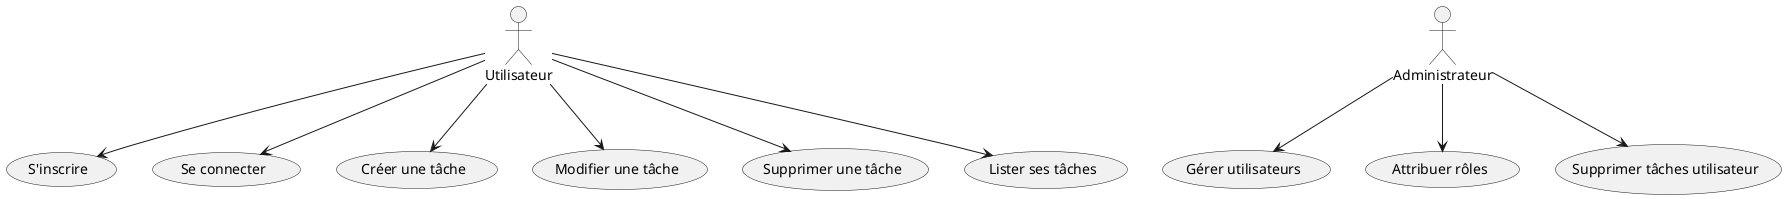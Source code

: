 @startuml UseCaseDiagram
actor "Utilisateur" as U
actor "Administrateur" as A

U --> (S'inscrire)
U --> (Se connecter)
U --> (Créer une tâche)
U --> (Modifier une tâche)
U --> (Supprimer une tâche)
U --> (Lister ses tâches)

A --> (Gérer utilisateurs)
A --> (Attribuer rôles)
A --> (Supprimer tâches utilisateur)
@enduml

